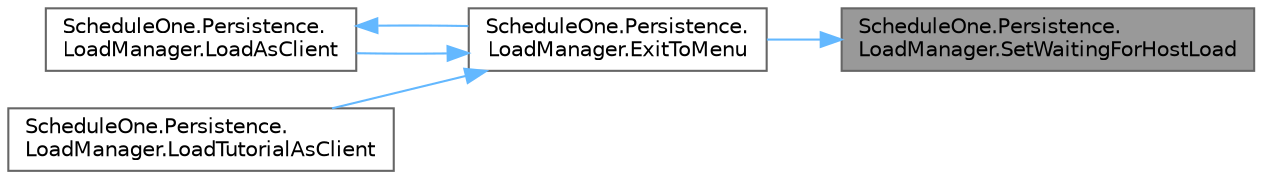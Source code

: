 digraph "ScheduleOne.Persistence.LoadManager.SetWaitingForHostLoad"
{
 // LATEX_PDF_SIZE
  bgcolor="transparent";
  edge [fontname=Helvetica,fontsize=10,labelfontname=Helvetica,labelfontsize=10];
  node [fontname=Helvetica,fontsize=10,shape=box,height=0.2,width=0.4];
  rankdir="RL";
  Node1 [id="Node000001",label="ScheduleOne.Persistence.\lLoadManager.SetWaitingForHostLoad",height=0.2,width=0.4,color="gray40", fillcolor="grey60", style="filled", fontcolor="black",tooltip=" "];
  Node1 -> Node2 [id="edge1_Node000001_Node000002",dir="back",color="steelblue1",style="solid",tooltip=" "];
  Node2 [id="Node000002",label="ScheduleOne.Persistence.\lLoadManager.ExitToMenu",height=0.2,width=0.4,color="grey40", fillcolor="white", style="filled",URL="$class_schedule_one_1_1_persistence_1_1_load_manager.html#a373ea9752245e35675abf1886d605702",tooltip=" "];
  Node2 -> Node3 [id="edge2_Node000002_Node000003",dir="back",color="steelblue1",style="solid",tooltip=" "];
  Node3 [id="Node000003",label="ScheduleOne.Persistence.\lLoadManager.LoadAsClient",height=0.2,width=0.4,color="grey40", fillcolor="white", style="filled",URL="$class_schedule_one_1_1_persistence_1_1_load_manager.html#aa8e4cfc7c30c7b83d4a3eba496d16d6c",tooltip=" "];
  Node3 -> Node2 [id="edge3_Node000003_Node000002",dir="back",color="steelblue1",style="solid",tooltip=" "];
  Node2 -> Node4 [id="edge4_Node000002_Node000004",dir="back",color="steelblue1",style="solid",tooltip=" "];
  Node4 [id="Node000004",label="ScheduleOne.Persistence.\lLoadManager.LoadTutorialAsClient",height=0.2,width=0.4,color="grey40", fillcolor="white", style="filled",URL="$class_schedule_one_1_1_persistence_1_1_load_manager.html#a76fa4855838b7d4dc0013b06376301f1",tooltip=" "];
}
